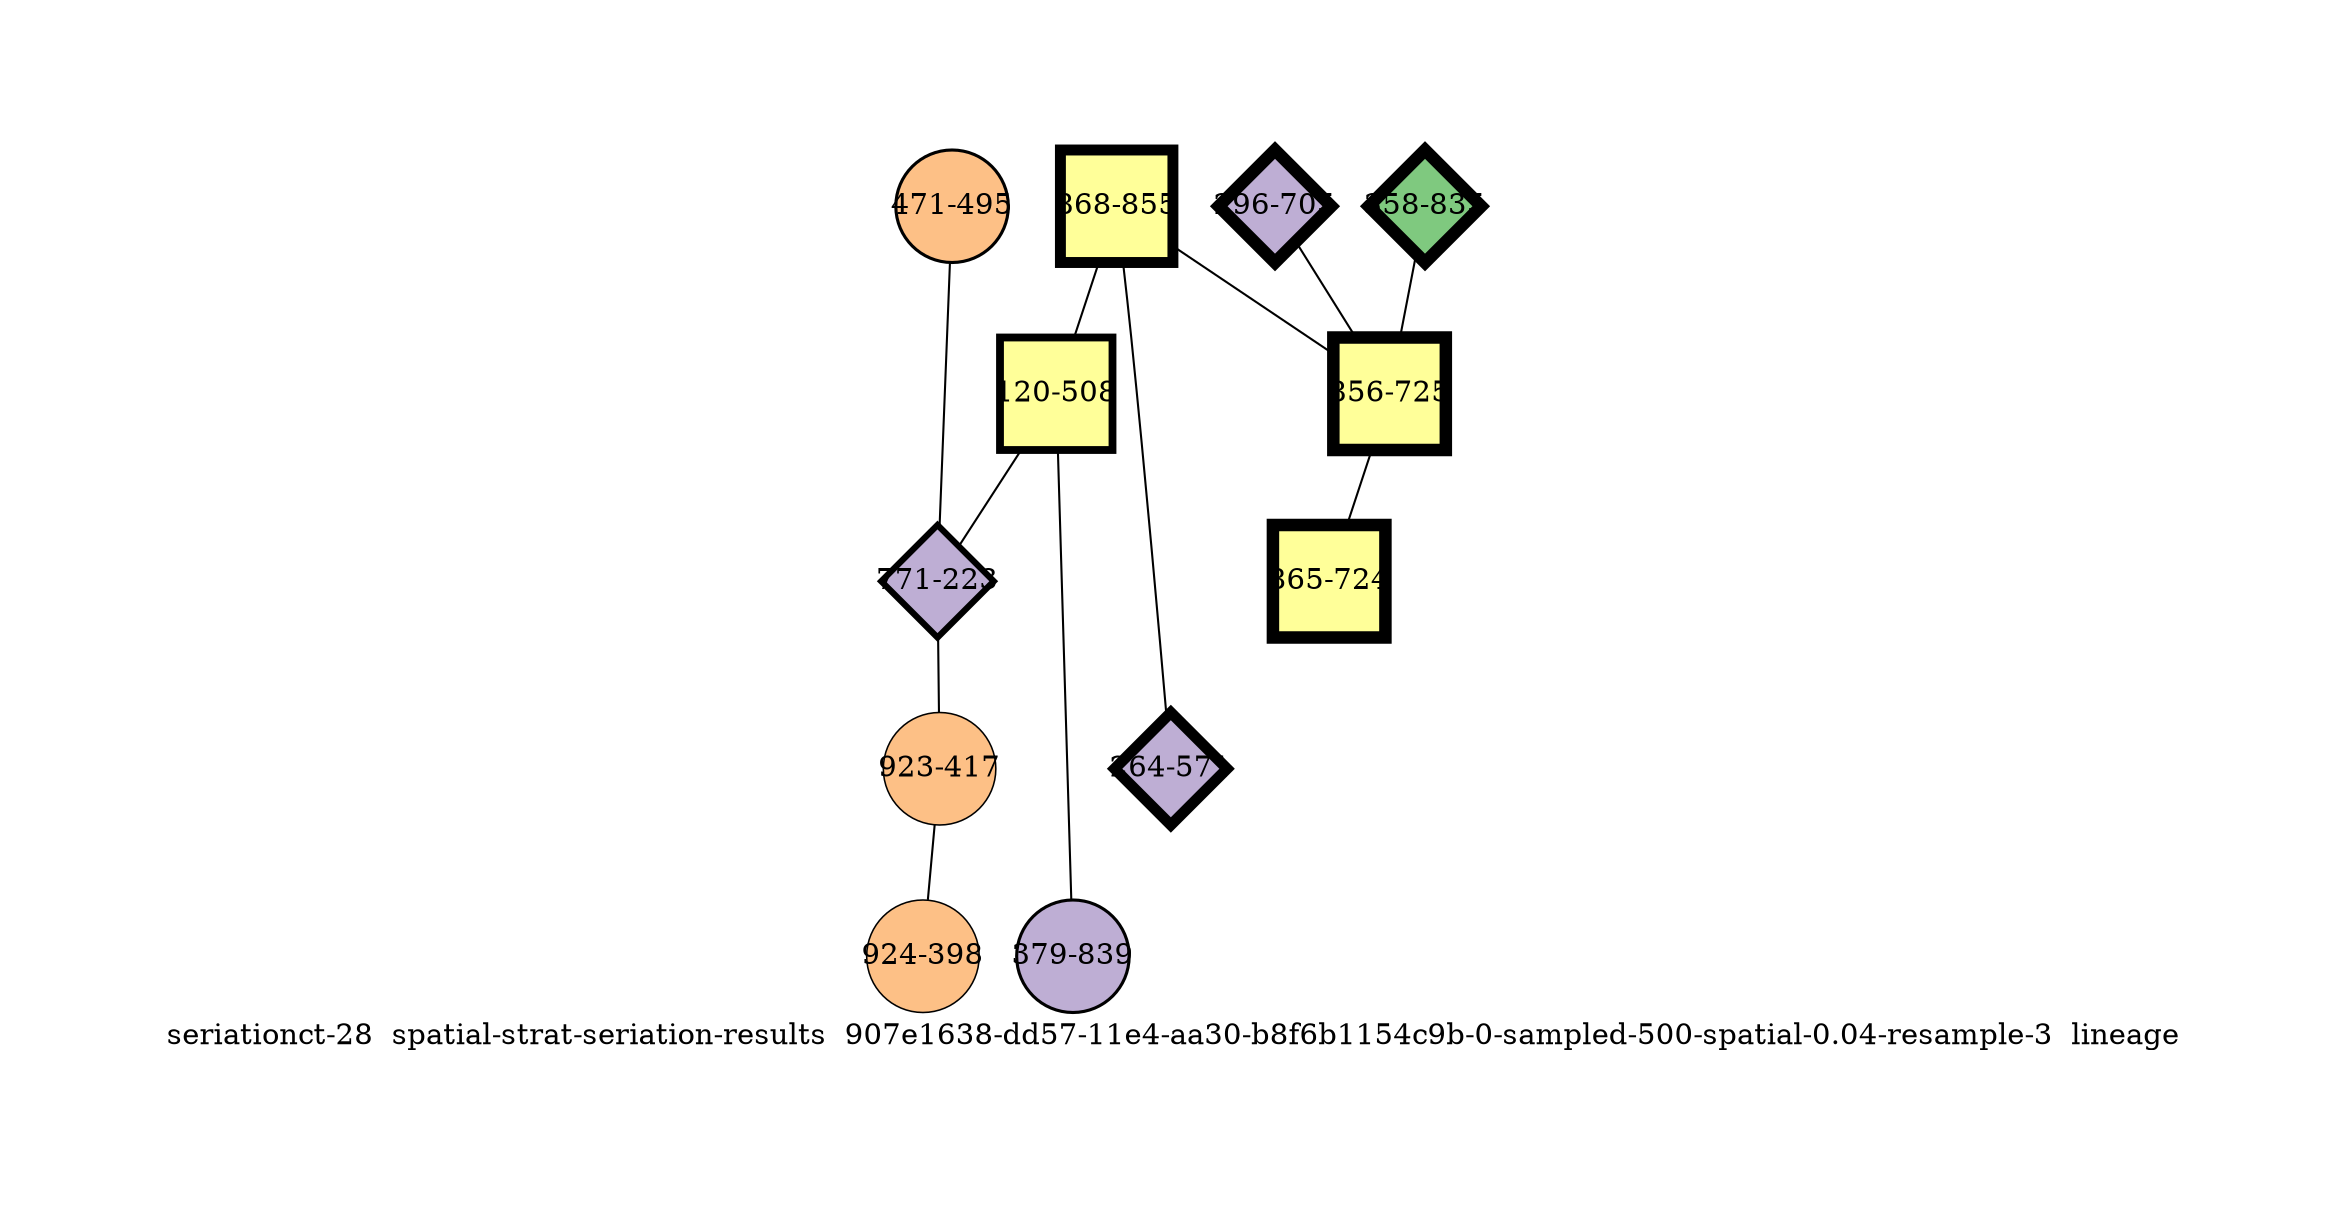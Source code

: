 strict graph "seriationct-28  spatial-strat-seriation-results  907e1638-dd57-11e4-aa30-b8f6b1154c9b-0-sampled-500-spatial-0.04-resample-3  lineage" {
labelloc=b;
ratio=auto;
pad="1.0";
label="seriationct-28  spatial-strat-seriation-results  907e1638-dd57-11e4-aa30-b8f6b1154c9b-0-sampled-500-spatial-0.04-resample-3  lineage";
node [width="0.75", style=filled, fixedsize=true, height="0.75", shape=circle, label=""];
0 [xCoordinate="495.0", appears_in_slice=2, yCoordinate="471.0", colorscheme=accent8, lineage_id=0, short_label="471-495", label="471-495", shape=circle, cluster_id=2, fillcolor=3, size="500.0", id=0, penwidth="1.5"];
1 [xCoordinate="855.0", appears_in_slice=7, yCoordinate="868.0", colorscheme=accent8, lineage_id=1, short_label="868-855", label="868-855", shape=square, cluster_id=3, fillcolor=4, size="500.0", id=1, penwidth="5.25"];
2 [xCoordinate="508.0", appears_in_slice=5, yCoordinate="120.0", colorscheme=accent8, lineage_id=1, short_label="120-508", label="120-508", shape=square, cluster_id=3, fillcolor=4, size="500.0", id=2, penwidth="3.75"];
3 [xCoordinate="223.0", appears_in_slice=4, yCoordinate="771.0", colorscheme=accent8, lineage_id=2, short_label="771-223", label="771-223", shape=diamond, cluster_id=1, fillcolor=2, size="500.0", id=3, penwidth="3.0"];
4 [xCoordinate="705.0", appears_in_slice=8, yCoordinate="296.0", colorscheme=accent8, lineage_id=2, short_label="296-705", label="296-705", shape=diamond, cluster_id=1, fillcolor=2, size="500.0", id=5, penwidth="6.0"];
5 [xCoordinate="835.0", appears_in_slice=8, yCoordinate="358.0", colorscheme=accent8, lineage_id=2, short_label="358-835", label="358-835", shape=diamond, cluster_id=0, fillcolor=1, size="500.0", id=4, penwidth="6.0"];
6 [xCoordinate="725.0", appears_in_slice=8, yCoordinate="856.0", colorscheme=accent8, lineage_id=1, short_label="856-725", label="856-725", shape=square, cluster_id=3, fillcolor=4, size="500.0", id=10, penwidth="6.0"];
7 [xCoordinate="724.0", appears_in_slice=8, yCoordinate="865.0", colorscheme=accent8, lineage_id=1, short_label="865-724", label="865-724", shape=square, cluster_id=3, fillcolor=4, size="500.0", id=6, penwidth="6.0"];
8 [xCoordinate="839.0", appears_in_slice=2, yCoordinate="379.0", colorscheme=accent8, lineage_id=0, short_label="379-839", label="379-839", shape=circle, cluster_id=1, fillcolor=2, size="500.0", id=11, penwidth="1.5"];
9 [xCoordinate="417.0", appears_in_slice=1, yCoordinate="923.0", colorscheme=accent8, lineage_id=0, short_label="923-417", label="923-417", shape=circle, cluster_id=2, fillcolor=3, size="500.0", id=8, penwidth="0.75"];
10 [xCoordinate="571.0", appears_in_slice=7, yCoordinate="264.0", colorscheme=accent8, lineage_id=2, short_label="264-571", label="264-571", shape=diamond, cluster_id=1, fillcolor=2, size="500.0", id=9, penwidth="5.25"];
11 [xCoordinate="398.0", appears_in_slice=1, yCoordinate="924.0", colorscheme=accent8, lineage_id=0, short_label="924-398", label="924-398", shape=circle, cluster_id=2, fillcolor=3, size="500.0", id=7, penwidth="0.75"];
0 -- 3  [inverseweight="1.87348718442", weight="0.533763992791"];
1 -- 10  [inverseweight="19.641855033", weight="0.0509116882454"];
1 -- 2  [inverseweight="2.3644428348", weight="0.422932618747"];
1 -- 6  [inverseweight="3.31322054851", weight="0.301821139087"];
2 -- 8  [inverseweight="1.4004778125", weight="0.714042015571"];
2 -- 3  [inverseweight="2.58952675958", weight="0.386170946603"];
3 -- 9  [inverseweight="1.45876165419", weight="0.685512946632"];
4 -- 6  [inverseweight="2.89807596847", weight="0.34505651711"];
5 -- 6  [inverseweight="2.02870225013", weight="0.492925957929"];
6 -- 7  [inverseweight="2.81575098942", weight="0.355145040793"];
9 -- 11  [inverseweight="19.2879187453", weight="0.0518459255873"];
}
